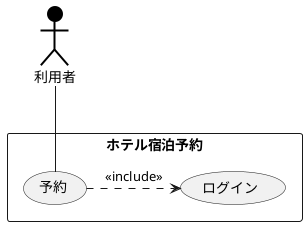 @startuml ユースケース図
actor 利用者 #000000;line:black;line.bold;
rectangle ホテル宿泊予約{
usecase ログイン
usecase 予約
予約.> ログイン: << include >>
}
利用者--予約
@enduml